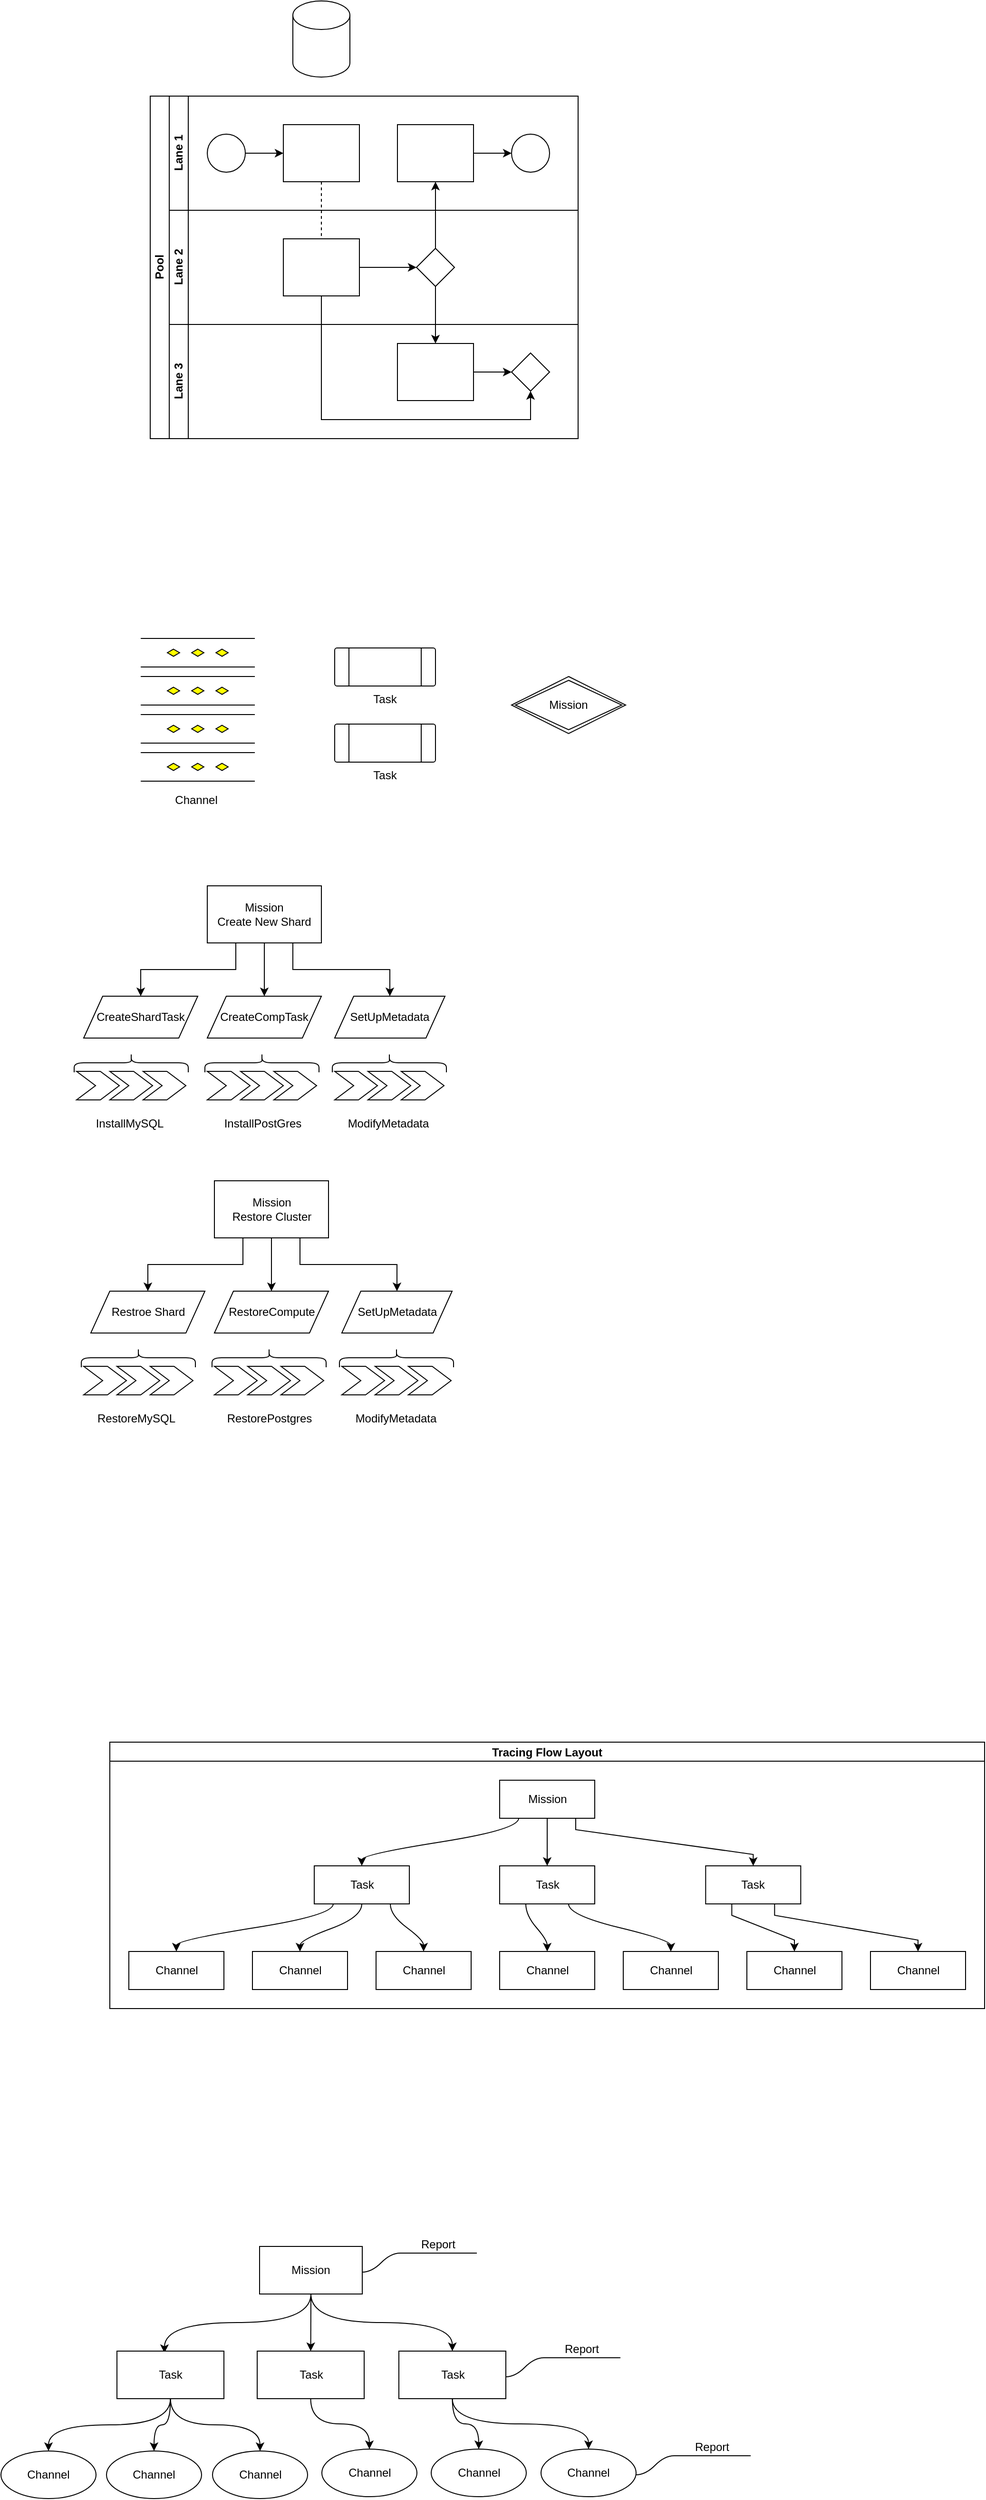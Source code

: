 <mxfile version="20.0.3" type="github">
  <diagram id="prtHgNgQTEPvFCAcTncT" name="Page-1">
    <mxGraphModel dx="2109" dy="967" grid="1" gridSize="10" guides="1" tooltips="1" connect="1" arrows="1" fold="1" page="1" pageScale="1" pageWidth="827" pageHeight="1169" math="0" shadow="0">
      <root>
        <mxCell id="0" />
        <mxCell id="1" parent="0" />
        <mxCell id="dNxyNK7c78bLwvsdeMH5-19" value="Pool" style="swimlane;html=1;childLayout=stackLayout;resizeParent=1;resizeParentMax=0;horizontal=0;startSize=20;horizontalStack=0;" parent="1" vertex="1">
          <mxGeometry x="120" y="120" width="450" height="360" as="geometry" />
        </mxCell>
        <mxCell id="dNxyNK7c78bLwvsdeMH5-27" value="" style="edgeStyle=orthogonalEdgeStyle;rounded=0;orthogonalLoop=1;jettySize=auto;html=1;dashed=1;endArrow=none;endFill=0;" parent="dNxyNK7c78bLwvsdeMH5-19" source="dNxyNK7c78bLwvsdeMH5-24" target="dNxyNK7c78bLwvsdeMH5-26" edge="1">
          <mxGeometry relative="1" as="geometry" />
        </mxCell>
        <mxCell id="dNxyNK7c78bLwvsdeMH5-31" style="edgeStyle=orthogonalEdgeStyle;rounded=0;orthogonalLoop=1;jettySize=auto;html=1;endArrow=classic;endFill=1;" parent="dNxyNK7c78bLwvsdeMH5-19" source="dNxyNK7c78bLwvsdeMH5-28" target="dNxyNK7c78bLwvsdeMH5-30" edge="1">
          <mxGeometry relative="1" as="geometry" />
        </mxCell>
        <mxCell id="dNxyNK7c78bLwvsdeMH5-35" style="edgeStyle=orthogonalEdgeStyle;rounded=0;orthogonalLoop=1;jettySize=auto;html=1;endArrow=classic;endFill=1;" parent="dNxyNK7c78bLwvsdeMH5-19" source="dNxyNK7c78bLwvsdeMH5-28" target="dNxyNK7c78bLwvsdeMH5-34" edge="1">
          <mxGeometry relative="1" as="geometry" />
        </mxCell>
        <mxCell id="dNxyNK7c78bLwvsdeMH5-38" style="edgeStyle=orthogonalEdgeStyle;rounded=0;orthogonalLoop=1;jettySize=auto;html=1;endArrow=classic;endFill=1;" parent="dNxyNK7c78bLwvsdeMH5-19" source="dNxyNK7c78bLwvsdeMH5-26" target="dNxyNK7c78bLwvsdeMH5-36" edge="1">
          <mxGeometry relative="1" as="geometry">
            <Array as="points">
              <mxPoint x="180" y="340" />
              <mxPoint x="400" y="340" />
            </Array>
          </mxGeometry>
        </mxCell>
        <mxCell id="dNxyNK7c78bLwvsdeMH5-20" value="Lane 1" style="swimlane;html=1;startSize=20;horizontal=0;" parent="dNxyNK7c78bLwvsdeMH5-19" vertex="1">
          <mxGeometry x="20" width="430" height="120" as="geometry" />
        </mxCell>
        <mxCell id="dNxyNK7c78bLwvsdeMH5-25" value="" style="edgeStyle=orthogonalEdgeStyle;rounded=0;orthogonalLoop=1;jettySize=auto;html=1;" parent="dNxyNK7c78bLwvsdeMH5-20" source="dNxyNK7c78bLwvsdeMH5-23" target="dNxyNK7c78bLwvsdeMH5-24" edge="1">
          <mxGeometry relative="1" as="geometry" />
        </mxCell>
        <mxCell id="dNxyNK7c78bLwvsdeMH5-23" value="" style="ellipse;whiteSpace=wrap;html=1;" parent="dNxyNK7c78bLwvsdeMH5-20" vertex="1">
          <mxGeometry x="40" y="40" width="40" height="40" as="geometry" />
        </mxCell>
        <mxCell id="dNxyNK7c78bLwvsdeMH5-24" value="" style="rounded=0;whiteSpace=wrap;html=1;fontFamily=Helvetica;fontSize=12;fontColor=#000000;align=center;" parent="dNxyNK7c78bLwvsdeMH5-20" vertex="1">
          <mxGeometry x="120" y="30" width="80" height="60" as="geometry" />
        </mxCell>
        <mxCell id="dNxyNK7c78bLwvsdeMH5-33" value="" style="edgeStyle=orthogonalEdgeStyle;rounded=0;orthogonalLoop=1;jettySize=auto;html=1;endArrow=classic;endFill=1;" parent="dNxyNK7c78bLwvsdeMH5-20" source="dNxyNK7c78bLwvsdeMH5-30" target="dNxyNK7c78bLwvsdeMH5-32" edge="1">
          <mxGeometry relative="1" as="geometry" />
        </mxCell>
        <mxCell id="dNxyNK7c78bLwvsdeMH5-30" value="" style="rounded=0;whiteSpace=wrap;html=1;fontFamily=Helvetica;fontSize=12;fontColor=#000000;align=center;" parent="dNxyNK7c78bLwvsdeMH5-20" vertex="1">
          <mxGeometry x="240" y="30" width="80" height="60" as="geometry" />
        </mxCell>
        <mxCell id="dNxyNK7c78bLwvsdeMH5-32" value="" style="ellipse;whiteSpace=wrap;html=1;" parent="dNxyNK7c78bLwvsdeMH5-20" vertex="1">
          <mxGeometry x="360" y="40" width="40" height="40" as="geometry" />
        </mxCell>
        <mxCell id="dNxyNK7c78bLwvsdeMH5-21" value="Lane 2" style="swimlane;html=1;startSize=20;horizontal=0;" parent="dNxyNK7c78bLwvsdeMH5-19" vertex="1">
          <mxGeometry x="20" y="120" width="430" height="120" as="geometry" />
        </mxCell>
        <mxCell id="dNxyNK7c78bLwvsdeMH5-29" value="" style="edgeStyle=orthogonalEdgeStyle;rounded=0;orthogonalLoop=1;jettySize=auto;html=1;endArrow=classic;endFill=1;" parent="dNxyNK7c78bLwvsdeMH5-21" source="dNxyNK7c78bLwvsdeMH5-26" target="dNxyNK7c78bLwvsdeMH5-28" edge="1">
          <mxGeometry relative="1" as="geometry" />
        </mxCell>
        <mxCell id="dNxyNK7c78bLwvsdeMH5-26" value="" style="rounded=0;whiteSpace=wrap;html=1;fontFamily=Helvetica;fontSize=12;fontColor=#000000;align=center;" parent="dNxyNK7c78bLwvsdeMH5-21" vertex="1">
          <mxGeometry x="120" y="30" width="80" height="60" as="geometry" />
        </mxCell>
        <mxCell id="dNxyNK7c78bLwvsdeMH5-28" value="" style="rhombus;whiteSpace=wrap;html=1;fontFamily=Helvetica;fontSize=12;fontColor=#000000;align=center;" parent="dNxyNK7c78bLwvsdeMH5-21" vertex="1">
          <mxGeometry x="260" y="40" width="40" height="40" as="geometry" />
        </mxCell>
        <mxCell id="dNxyNK7c78bLwvsdeMH5-22" value="Lane 3" style="swimlane;html=1;startSize=20;horizontal=0;" parent="dNxyNK7c78bLwvsdeMH5-19" vertex="1">
          <mxGeometry x="20" y="240" width="430" height="120" as="geometry" />
        </mxCell>
        <mxCell id="dNxyNK7c78bLwvsdeMH5-37" value="" style="edgeStyle=orthogonalEdgeStyle;rounded=0;orthogonalLoop=1;jettySize=auto;html=1;endArrow=classic;endFill=1;" parent="dNxyNK7c78bLwvsdeMH5-22" source="dNxyNK7c78bLwvsdeMH5-34" target="dNxyNK7c78bLwvsdeMH5-36" edge="1">
          <mxGeometry relative="1" as="geometry" />
        </mxCell>
        <mxCell id="dNxyNK7c78bLwvsdeMH5-34" value="" style="rounded=0;whiteSpace=wrap;html=1;fontFamily=Helvetica;fontSize=12;fontColor=#000000;align=center;" parent="dNxyNK7c78bLwvsdeMH5-22" vertex="1">
          <mxGeometry x="240" y="20" width="80" height="60" as="geometry" />
        </mxCell>
        <mxCell id="dNxyNK7c78bLwvsdeMH5-36" value="" style="rhombus;whiteSpace=wrap;html=1;fontFamily=Helvetica;fontSize=12;fontColor=#000000;align=center;" parent="dNxyNK7c78bLwvsdeMH5-22" vertex="1">
          <mxGeometry x="360" y="30" width="40" height="40" as="geometry" />
        </mxCell>
        <mxCell id="k6elhWPCucTJ_Q1FRbf9-1" value="" style="shape=cylinder3;whiteSpace=wrap;html=1;boundedLbl=1;backgroundOutline=1;size=15;" parent="1" vertex="1">
          <mxGeometry x="270" y="20" width="60" height="80" as="geometry" />
        </mxCell>
        <mxCell id="KQ-AOnIlCC4MhgQQMdGl-1" value="" style="verticalLabelPosition=bottom;verticalAlign=top;html=1;shape=mxgraph.flowchart.parallel_mode;pointerEvents=1" parent="1" vertex="1">
          <mxGeometry x="110" y="690" width="120" height="30" as="geometry" />
        </mxCell>
        <mxCell id="KQ-AOnIlCC4MhgQQMdGl-3" value="" style="verticalLabelPosition=bottom;verticalAlign=top;html=1;shape=mxgraph.flowchart.parallel_mode;pointerEvents=1" parent="1" vertex="1">
          <mxGeometry x="110" y="730" width="120" height="30" as="geometry" />
        </mxCell>
        <mxCell id="KQ-AOnIlCC4MhgQQMdGl-4" value="" style="verticalLabelPosition=bottom;verticalAlign=top;html=1;shape=mxgraph.flowchart.parallel_mode;pointerEvents=1" parent="1" vertex="1">
          <mxGeometry x="110" y="770" width="120" height="30" as="geometry" />
        </mxCell>
        <mxCell id="KQ-AOnIlCC4MhgQQMdGl-5" value="" style="verticalLabelPosition=bottom;verticalAlign=top;html=1;shape=mxgraph.flowchart.parallel_mode;pointerEvents=1" parent="1" vertex="1">
          <mxGeometry x="110" y="810" width="120" height="30" as="geometry" />
        </mxCell>
        <mxCell id="KQ-AOnIlCC4MhgQQMdGl-6" value="Task" style="verticalLabelPosition=bottom;verticalAlign=top;html=1;shape=process;whiteSpace=wrap;rounded=1;size=0.14;arcSize=6;" parent="1" vertex="1">
          <mxGeometry x="314" y="700" width="106" height="40" as="geometry" />
        </mxCell>
        <mxCell id="KQ-AOnIlCC4MhgQQMdGl-7" value="Task" style="verticalLabelPosition=bottom;verticalAlign=top;html=1;shape=process;whiteSpace=wrap;rounded=1;size=0.14;arcSize=6;" parent="1" vertex="1">
          <mxGeometry x="314" y="780" width="106" height="40" as="geometry" />
        </mxCell>
        <mxCell id="KQ-AOnIlCC4MhgQQMdGl-8" value="Mission" style="shape=rhombus;double=1;perimeter=rhombusPerimeter;whiteSpace=wrap;html=1;align=center;" parent="1" vertex="1">
          <mxGeometry x="500" y="730" width="120" height="60" as="geometry" />
        </mxCell>
        <mxCell id="KQ-AOnIlCC4MhgQQMdGl-9" value="Channel" style="text;html=1;align=center;verticalAlign=middle;resizable=0;points=[];autosize=1;strokeColor=none;fillColor=none;" parent="1" vertex="1">
          <mxGeometry x="133" y="845" width="70" height="30" as="geometry" />
        </mxCell>
        <mxCell id="fA9q8e-dh3DAiv0axQja-4" style="edgeStyle=orthogonalEdgeStyle;rounded=0;orthogonalLoop=1;jettySize=auto;html=1;exitX=0.25;exitY=1;exitDx=0;exitDy=0;entryX=0.5;entryY=0;entryDx=0;entryDy=0;" edge="1" parent="1" source="fA9q8e-dh3DAiv0axQja-2" target="fA9q8e-dh3DAiv0axQja-3">
          <mxGeometry relative="1" as="geometry" />
        </mxCell>
        <mxCell id="fA9q8e-dh3DAiv0axQja-6" style="edgeStyle=orthogonalEdgeStyle;rounded=0;orthogonalLoop=1;jettySize=auto;html=1;exitX=0.5;exitY=1;exitDx=0;exitDy=0;" edge="1" parent="1" source="fA9q8e-dh3DAiv0axQja-2" target="fA9q8e-dh3DAiv0axQja-5">
          <mxGeometry relative="1" as="geometry" />
        </mxCell>
        <mxCell id="fA9q8e-dh3DAiv0axQja-8" style="edgeStyle=orthogonalEdgeStyle;rounded=0;orthogonalLoop=1;jettySize=auto;html=1;exitX=0.75;exitY=1;exitDx=0;exitDy=0;entryX=0.5;entryY=0;entryDx=0;entryDy=0;" edge="1" parent="1" source="fA9q8e-dh3DAiv0axQja-2" target="fA9q8e-dh3DAiv0axQja-7">
          <mxGeometry relative="1" as="geometry" />
        </mxCell>
        <mxCell id="fA9q8e-dh3DAiv0axQja-2" value="Mission&lt;br&gt;Create New Shard" style="rounded=0;whiteSpace=wrap;html=1;" vertex="1" parent="1">
          <mxGeometry x="180" y="950" width="120" height="60" as="geometry" />
        </mxCell>
        <mxCell id="fA9q8e-dh3DAiv0axQja-3" value="CreateShardTask" style="shape=parallelogram;perimeter=parallelogramPerimeter;whiteSpace=wrap;html=1;fixedSize=1;" vertex="1" parent="1">
          <mxGeometry x="50" y="1066" width="120" height="44" as="geometry" />
        </mxCell>
        <mxCell id="fA9q8e-dh3DAiv0axQja-5" value="CreateCompTask" style="shape=parallelogram;perimeter=parallelogramPerimeter;whiteSpace=wrap;html=1;fixedSize=1;" vertex="1" parent="1">
          <mxGeometry x="180" y="1066" width="120" height="44" as="geometry" />
        </mxCell>
        <mxCell id="fA9q8e-dh3DAiv0axQja-7" value="SetUpMetadata" style="shape=parallelogram;perimeter=parallelogramPerimeter;whiteSpace=wrap;html=1;fixedSize=1;" vertex="1" parent="1">
          <mxGeometry x="314" y="1066" width="116" height="44" as="geometry" />
        </mxCell>
        <mxCell id="fA9q8e-dh3DAiv0axQja-9" value="" style="shape=step;perimeter=stepPerimeter;whiteSpace=wrap;html=1;fixedSize=1;" vertex="1" parent="1">
          <mxGeometry x="42.5" y="1145" width="45" height="30" as="geometry" />
        </mxCell>
        <mxCell id="fA9q8e-dh3DAiv0axQja-11" value="" style="shape=step;perimeter=stepPerimeter;whiteSpace=wrap;html=1;fixedSize=1;" vertex="1" parent="1">
          <mxGeometry x="77.5" y="1145" width="45" height="30" as="geometry" />
        </mxCell>
        <mxCell id="fA9q8e-dh3DAiv0axQja-12" value="" style="shape=step;perimeter=stepPerimeter;whiteSpace=wrap;html=1;fixedSize=1;" vertex="1" parent="1">
          <mxGeometry x="112.5" y="1145" width="45" height="30" as="geometry" />
        </mxCell>
        <mxCell id="fA9q8e-dh3DAiv0axQja-13" value="" style="shape=curlyBracket;whiteSpace=wrap;html=1;rounded=1;rotation=90;" vertex="1" parent="1">
          <mxGeometry x="90" y="1076" width="20" height="120" as="geometry" />
        </mxCell>
        <mxCell id="fA9q8e-dh3DAiv0axQja-14" value="" style="shape=step;perimeter=stepPerimeter;whiteSpace=wrap;html=1;fixedSize=1;" vertex="1" parent="1">
          <mxGeometry x="180" y="1145" width="45" height="30" as="geometry" />
        </mxCell>
        <mxCell id="fA9q8e-dh3DAiv0axQja-15" value="" style="shape=step;perimeter=stepPerimeter;whiteSpace=wrap;html=1;fixedSize=1;" vertex="1" parent="1">
          <mxGeometry x="215" y="1145" width="45" height="30" as="geometry" />
        </mxCell>
        <mxCell id="fA9q8e-dh3DAiv0axQja-16" value="" style="shape=step;perimeter=stepPerimeter;whiteSpace=wrap;html=1;fixedSize=1;" vertex="1" parent="1">
          <mxGeometry x="250" y="1145" width="45" height="30" as="geometry" />
        </mxCell>
        <mxCell id="fA9q8e-dh3DAiv0axQja-17" value="" style="shape=curlyBracket;whiteSpace=wrap;html=1;rounded=1;rotation=90;" vertex="1" parent="1">
          <mxGeometry x="227.5" y="1076" width="20" height="120" as="geometry" />
        </mxCell>
        <mxCell id="fA9q8e-dh3DAiv0axQja-18" value="" style="shape=step;perimeter=stepPerimeter;whiteSpace=wrap;html=1;fixedSize=1;" vertex="1" parent="1">
          <mxGeometry x="314" y="1145" width="45" height="30" as="geometry" />
        </mxCell>
        <mxCell id="fA9q8e-dh3DAiv0axQja-19" value="" style="shape=step;perimeter=stepPerimeter;whiteSpace=wrap;html=1;fixedSize=1;" vertex="1" parent="1">
          <mxGeometry x="349" y="1145" width="45" height="30" as="geometry" />
        </mxCell>
        <mxCell id="fA9q8e-dh3DAiv0axQja-20" value="" style="shape=step;perimeter=stepPerimeter;whiteSpace=wrap;html=1;fixedSize=1;" vertex="1" parent="1">
          <mxGeometry x="384" y="1145" width="45" height="30" as="geometry" />
        </mxCell>
        <mxCell id="fA9q8e-dh3DAiv0axQja-21" value="" style="shape=curlyBracket;whiteSpace=wrap;html=1;rounded=1;rotation=90;" vertex="1" parent="1">
          <mxGeometry x="361.5" y="1076" width="20" height="120" as="geometry" />
        </mxCell>
        <mxCell id="fA9q8e-dh3DAiv0axQja-23" value="InstallMySQL" style="text;html=1;resizable=0;autosize=1;align=center;verticalAlign=middle;points=[];fillColor=none;strokeColor=none;rounded=0;" vertex="1" parent="1">
          <mxGeometry x="52.5" y="1185" width="90" height="30" as="geometry" />
        </mxCell>
        <mxCell id="fA9q8e-dh3DAiv0axQja-24" value="InstallPostGres" style="text;html=1;resizable=0;autosize=1;align=center;verticalAlign=middle;points=[];fillColor=none;strokeColor=none;rounded=0;" vertex="1" parent="1">
          <mxGeometry x="187.5" y="1185" width="100" height="30" as="geometry" />
        </mxCell>
        <mxCell id="fA9q8e-dh3DAiv0axQja-25" value="ModifyMetadata" style="text;html=1;resizable=0;autosize=1;align=center;verticalAlign=middle;points=[];fillColor=none;strokeColor=none;rounded=0;" vertex="1" parent="1">
          <mxGeometry x="315" y="1185" width="110" height="30" as="geometry" />
        </mxCell>
        <mxCell id="fA9q8e-dh3DAiv0axQja-26" style="edgeStyle=orthogonalEdgeStyle;rounded=0;orthogonalLoop=1;jettySize=auto;html=1;exitX=0.25;exitY=1;exitDx=0;exitDy=0;entryX=0.5;entryY=0;entryDx=0;entryDy=0;" edge="1" parent="1" source="fA9q8e-dh3DAiv0axQja-29" target="fA9q8e-dh3DAiv0axQja-30">
          <mxGeometry relative="1" as="geometry" />
        </mxCell>
        <mxCell id="fA9q8e-dh3DAiv0axQja-27" style="edgeStyle=orthogonalEdgeStyle;rounded=0;orthogonalLoop=1;jettySize=auto;html=1;exitX=0.5;exitY=1;exitDx=0;exitDy=0;" edge="1" parent="1" source="fA9q8e-dh3DAiv0axQja-29" target="fA9q8e-dh3DAiv0axQja-31">
          <mxGeometry relative="1" as="geometry" />
        </mxCell>
        <mxCell id="fA9q8e-dh3DAiv0axQja-28" style="edgeStyle=orthogonalEdgeStyle;rounded=0;orthogonalLoop=1;jettySize=auto;html=1;exitX=0.75;exitY=1;exitDx=0;exitDy=0;entryX=0.5;entryY=0;entryDx=0;entryDy=0;" edge="1" parent="1" source="fA9q8e-dh3DAiv0axQja-29" target="fA9q8e-dh3DAiv0axQja-32">
          <mxGeometry relative="1" as="geometry" />
        </mxCell>
        <mxCell id="fA9q8e-dh3DAiv0axQja-29" value="Mission&lt;br&gt;Restore Cluster" style="rounded=0;whiteSpace=wrap;html=1;" vertex="1" parent="1">
          <mxGeometry x="187.5" y="1260" width="120" height="60" as="geometry" />
        </mxCell>
        <mxCell id="fA9q8e-dh3DAiv0axQja-30" value="Restroe Shard" style="shape=parallelogram;perimeter=parallelogramPerimeter;whiteSpace=wrap;html=1;fixedSize=1;" vertex="1" parent="1">
          <mxGeometry x="57.5" y="1376" width="120" height="44" as="geometry" />
        </mxCell>
        <mxCell id="fA9q8e-dh3DAiv0axQja-31" value="RestoreCompute" style="shape=parallelogram;perimeter=parallelogramPerimeter;whiteSpace=wrap;html=1;fixedSize=1;" vertex="1" parent="1">
          <mxGeometry x="187.5" y="1376" width="120" height="44" as="geometry" />
        </mxCell>
        <mxCell id="fA9q8e-dh3DAiv0axQja-32" value="SetUpMetadata" style="shape=parallelogram;perimeter=parallelogramPerimeter;whiteSpace=wrap;html=1;fixedSize=1;" vertex="1" parent="1">
          <mxGeometry x="321.5" y="1376" width="116" height="44" as="geometry" />
        </mxCell>
        <mxCell id="fA9q8e-dh3DAiv0axQja-33" value="" style="shape=step;perimeter=stepPerimeter;whiteSpace=wrap;html=1;fixedSize=1;" vertex="1" parent="1">
          <mxGeometry x="50" y="1455" width="45" height="30" as="geometry" />
        </mxCell>
        <mxCell id="fA9q8e-dh3DAiv0axQja-34" value="" style="shape=step;perimeter=stepPerimeter;whiteSpace=wrap;html=1;fixedSize=1;" vertex="1" parent="1">
          <mxGeometry x="85" y="1455" width="45" height="30" as="geometry" />
        </mxCell>
        <mxCell id="fA9q8e-dh3DAiv0axQja-35" value="" style="shape=step;perimeter=stepPerimeter;whiteSpace=wrap;html=1;fixedSize=1;" vertex="1" parent="1">
          <mxGeometry x="120" y="1455" width="45" height="30" as="geometry" />
        </mxCell>
        <mxCell id="fA9q8e-dh3DAiv0axQja-36" value="" style="shape=curlyBracket;whiteSpace=wrap;html=1;rounded=1;rotation=90;" vertex="1" parent="1">
          <mxGeometry x="97.5" y="1386" width="20" height="120" as="geometry" />
        </mxCell>
        <mxCell id="fA9q8e-dh3DAiv0axQja-37" value="" style="shape=step;perimeter=stepPerimeter;whiteSpace=wrap;html=1;fixedSize=1;" vertex="1" parent="1">
          <mxGeometry x="187.5" y="1455" width="45" height="30" as="geometry" />
        </mxCell>
        <mxCell id="fA9q8e-dh3DAiv0axQja-38" value="" style="shape=step;perimeter=stepPerimeter;whiteSpace=wrap;html=1;fixedSize=1;" vertex="1" parent="1">
          <mxGeometry x="222.5" y="1455" width="45" height="30" as="geometry" />
        </mxCell>
        <mxCell id="fA9q8e-dh3DAiv0axQja-39" value="" style="shape=step;perimeter=stepPerimeter;whiteSpace=wrap;html=1;fixedSize=1;" vertex="1" parent="1">
          <mxGeometry x="257.5" y="1455" width="45" height="30" as="geometry" />
        </mxCell>
        <mxCell id="fA9q8e-dh3DAiv0axQja-40" value="" style="shape=curlyBracket;whiteSpace=wrap;html=1;rounded=1;rotation=90;" vertex="1" parent="1">
          <mxGeometry x="235" y="1386" width="20" height="120" as="geometry" />
        </mxCell>
        <mxCell id="fA9q8e-dh3DAiv0axQja-41" value="" style="shape=step;perimeter=stepPerimeter;whiteSpace=wrap;html=1;fixedSize=1;" vertex="1" parent="1">
          <mxGeometry x="321.5" y="1455" width="45" height="30" as="geometry" />
        </mxCell>
        <mxCell id="fA9q8e-dh3DAiv0axQja-42" value="" style="shape=step;perimeter=stepPerimeter;whiteSpace=wrap;html=1;fixedSize=1;" vertex="1" parent="1">
          <mxGeometry x="356.5" y="1455" width="45" height="30" as="geometry" />
        </mxCell>
        <mxCell id="fA9q8e-dh3DAiv0axQja-43" value="" style="shape=step;perimeter=stepPerimeter;whiteSpace=wrap;html=1;fixedSize=1;" vertex="1" parent="1">
          <mxGeometry x="391.5" y="1455" width="45" height="30" as="geometry" />
        </mxCell>
        <mxCell id="fA9q8e-dh3DAiv0axQja-44" value="" style="shape=curlyBracket;whiteSpace=wrap;html=1;rounded=1;rotation=90;" vertex="1" parent="1">
          <mxGeometry x="369" y="1386" width="20" height="120" as="geometry" />
        </mxCell>
        <mxCell id="fA9q8e-dh3DAiv0axQja-45" value="RestoreMySQL" style="text;html=1;resizable=0;autosize=1;align=center;verticalAlign=middle;points=[];fillColor=none;strokeColor=none;rounded=0;" vertex="1" parent="1">
          <mxGeometry x="50" y="1495" width="110" height="30" as="geometry" />
        </mxCell>
        <mxCell id="fA9q8e-dh3DAiv0axQja-46" value="RestorePostgres" style="text;html=1;resizable=0;autosize=1;align=center;verticalAlign=middle;points=[];fillColor=none;strokeColor=none;rounded=0;" vertex="1" parent="1">
          <mxGeometry x="190" y="1495" width="110" height="30" as="geometry" />
        </mxCell>
        <mxCell id="fA9q8e-dh3DAiv0axQja-47" value="ModifyMetadata" style="text;html=1;resizable=0;autosize=1;align=center;verticalAlign=middle;points=[];fillColor=none;strokeColor=none;rounded=0;" vertex="1" parent="1">
          <mxGeometry x="322.5" y="1495" width="110" height="30" as="geometry" />
        </mxCell>
        <mxCell id="fA9q8e-dh3DAiv0axQja-60" value="Tracing Flow Layout" style="swimlane;startSize=20;horizontal=1;childLayout=flowLayout;flowOrientation=north;resizable=1;interRankCellSpacing=50;containerType=tree;fillColor=default;rounded=0;swimlaneLine=1;shadow=0;resizeWidth=1;resizeHeight=1;treeFolding=0;" vertex="1" parent="1">
          <mxGeometry x="77.5" y="1850" width="920" height="280" as="geometry">
            <mxRectangle x="77.5" y="1850" width="160" height="30" as="alternateBounds" />
          </mxGeometry>
        </mxCell>
        <mxCell id="fA9q8e-dh3DAiv0axQja-61" value="Mission" style="whiteSpace=wrap;html=1;" vertex="1" parent="fA9q8e-dh3DAiv0axQja-60">
          <mxGeometry x="410" y="40" width="100" height="40" as="geometry" />
        </mxCell>
        <mxCell id="fA9q8e-dh3DAiv0axQja-62" value="Task" style="whiteSpace=wrap;html=1;" vertex="1" parent="fA9q8e-dh3DAiv0axQja-60">
          <mxGeometry x="215" y="130" width="100" height="40" as="geometry" />
        </mxCell>
        <mxCell id="fA9q8e-dh3DAiv0axQja-63" value="" style="html=1;curved=1;rounded=0;noEdgeStyle=1;orthogonal=1;" edge="1" parent="fA9q8e-dh3DAiv0axQja-60" source="fA9q8e-dh3DAiv0axQja-61" target="fA9q8e-dh3DAiv0axQja-62">
          <mxGeometry relative="1" as="geometry">
            <Array as="points">
              <mxPoint x="430" y="92" />
              <mxPoint x="265" y="118" />
            </Array>
          </mxGeometry>
        </mxCell>
        <mxCell id="fA9q8e-dh3DAiv0axQja-64" value="Task" style="whiteSpace=wrap;html=1;" vertex="1" parent="fA9q8e-dh3DAiv0axQja-60">
          <mxGeometry x="410" y="130" width="100" height="40" as="geometry" />
        </mxCell>
        <mxCell id="fA9q8e-dh3DAiv0axQja-65" value="" style="html=1;curved=1;rounded=0;noEdgeStyle=1;orthogonal=1;" edge="1" parent="fA9q8e-dh3DAiv0axQja-60" source="fA9q8e-dh3DAiv0axQja-61" target="fA9q8e-dh3DAiv0axQja-64">
          <mxGeometry relative="1" as="geometry">
            <Array as="points">
              <mxPoint x="460" y="94" />
              <mxPoint x="460" y="118" />
            </Array>
          </mxGeometry>
        </mxCell>
        <mxCell id="fA9q8e-dh3DAiv0axQja-71" value="" style="edgeStyle=orthogonalEdgeStyle;rounded=0;orthogonalLoop=1;jettySize=auto;html=1;noEdgeStyle=1;orthogonal=1;" edge="1" source="fA9q8e-dh3DAiv0axQja-61" target="fA9q8e-dh3DAiv0axQja-72" parent="fA9q8e-dh3DAiv0axQja-60">
          <mxGeometry relative="1" as="geometry">
            <Array as="points">
              <mxPoint x="490" y="92" />
              <mxPoint x="676.667" y="118" />
            </Array>
          </mxGeometry>
        </mxCell>
        <mxCell id="fA9q8e-dh3DAiv0axQja-72" value="Task" style="whiteSpace=wrap;html=1;" vertex="1" parent="fA9q8e-dh3DAiv0axQja-60">
          <mxGeometry x="626.667" y="130" width="100" height="40" as="geometry" />
        </mxCell>
        <mxCell id="fA9q8e-dh3DAiv0axQja-73" value="" style="html=1;curved=1;rounded=0;noEdgeStyle=1;orthogonal=1;" edge="1" target="fA9q8e-dh3DAiv0axQja-74" source="fA9q8e-dh3DAiv0axQja-62" parent="fA9q8e-dh3DAiv0axQja-60">
          <mxGeometry relative="1" as="geometry">
            <mxPoint x="1392.5" y="4060" as="sourcePoint" />
            <Array as="points">
              <mxPoint x="235" y="182" />
              <mxPoint x="70" y="208" />
            </Array>
          </mxGeometry>
        </mxCell>
        <mxCell id="fA9q8e-dh3DAiv0axQja-74" value="Channel" style="whiteSpace=wrap;html=1;container=0;" vertex="1" parent="fA9q8e-dh3DAiv0axQja-60">
          <mxGeometry x="20" y="220" width="100" height="40" as="geometry" />
        </mxCell>
        <mxCell id="fA9q8e-dh3DAiv0axQja-75" value="" style="html=1;curved=1;rounded=0;noEdgeStyle=1;orthogonal=1;" edge="1" target="fA9q8e-dh3DAiv0axQja-76" source="fA9q8e-dh3DAiv0axQja-62" parent="fA9q8e-dh3DAiv0axQja-60">
          <mxGeometry relative="1" as="geometry">
            <mxPoint x="1372.5" y="4020" as="sourcePoint" />
            <Array as="points">
              <mxPoint x="265" y="184" />
              <mxPoint x="200" y="208" />
            </Array>
          </mxGeometry>
        </mxCell>
        <mxCell id="fA9q8e-dh3DAiv0axQja-76" value="Channel" style="whiteSpace=wrap;html=1;" vertex="1" parent="fA9q8e-dh3DAiv0axQja-60">
          <mxGeometry x="150" y="220" width="100" height="40" as="geometry" />
        </mxCell>
        <mxCell id="fA9q8e-dh3DAiv0axQja-77" value="" style="html=1;curved=1;rounded=0;noEdgeStyle=1;orthogonal=1;" edge="1" target="fA9q8e-dh3DAiv0axQja-78" source="fA9q8e-dh3DAiv0axQja-62" parent="fA9q8e-dh3DAiv0axQja-60">
          <mxGeometry relative="1" as="geometry">
            <mxPoint x="1352.5" y="3980" as="sourcePoint" />
            <Array as="points">
              <mxPoint x="295" y="182" />
              <mxPoint x="330" y="208" />
            </Array>
          </mxGeometry>
        </mxCell>
        <mxCell id="fA9q8e-dh3DAiv0axQja-78" value="Channel" style="whiteSpace=wrap;html=1;" vertex="1" parent="fA9q8e-dh3DAiv0axQja-60">
          <mxGeometry x="280" y="220" width="100" height="40" as="geometry" />
        </mxCell>
        <mxCell id="fA9q8e-dh3DAiv0axQja-79" value="" style="html=1;curved=1;rounded=0;noEdgeStyle=1;orthogonal=1;" edge="1" target="fA9q8e-dh3DAiv0axQja-80" source="fA9q8e-dh3DAiv0axQja-64" parent="fA9q8e-dh3DAiv0axQja-60">
          <mxGeometry relative="1" as="geometry">
            <mxPoint x="1362.5" y="3940" as="sourcePoint" />
            <Array as="points">
              <mxPoint x="437.5" y="182" />
              <mxPoint x="460" y="208" />
            </Array>
          </mxGeometry>
        </mxCell>
        <mxCell id="fA9q8e-dh3DAiv0axQja-80" value="Channel" style="whiteSpace=wrap;html=1;" vertex="1" parent="fA9q8e-dh3DAiv0axQja-60">
          <mxGeometry x="410" y="220" width="100" height="40" as="geometry" />
        </mxCell>
        <mxCell id="fA9q8e-dh3DAiv0axQja-81" value="" style="html=1;curved=1;rounded=0;noEdgeStyle=1;orthogonal=1;" edge="1" target="fA9q8e-dh3DAiv0axQja-82" source="fA9q8e-dh3DAiv0axQja-64" parent="fA9q8e-dh3DAiv0axQja-60">
          <mxGeometry relative="1" as="geometry">
            <mxPoint x="1407.5" y="3900" as="sourcePoint" />
            <Array as="points">
              <mxPoint x="482.5" y="182" />
              <mxPoint x="590" y="208" />
            </Array>
          </mxGeometry>
        </mxCell>
        <mxCell id="fA9q8e-dh3DAiv0axQja-82" value="Channel" style="whiteSpace=wrap;html=1;" vertex="1" parent="fA9q8e-dh3DAiv0axQja-60">
          <mxGeometry x="540" y="220" width="100" height="40" as="geometry" />
        </mxCell>
        <mxCell id="fA9q8e-dh3DAiv0axQja-83" value="" style="edgeStyle=orthogonalEdgeStyle;rounded=0;orthogonalLoop=1;jettySize=auto;html=1;noEdgeStyle=1;orthogonal=1;" edge="1" target="fA9q8e-dh3DAiv0axQja-84" source="fA9q8e-dh3DAiv0axQja-72" parent="fA9q8e-dh3DAiv0axQja-60">
          <mxGeometry relative="1" as="geometry">
            <mxPoint x="1482.5" y="3860" as="sourcePoint" />
            <Array as="points">
              <mxPoint x="654.167" y="182" />
              <mxPoint x="720" y="208" />
            </Array>
          </mxGeometry>
        </mxCell>
        <mxCell id="fA9q8e-dh3DAiv0axQja-84" value="Channel" style="whiteSpace=wrap;html=1;" vertex="1" parent="fA9q8e-dh3DAiv0axQja-60">
          <mxGeometry x="670" y="220" width="100" height="40" as="geometry" />
        </mxCell>
        <mxCell id="fA9q8e-dh3DAiv0axQja-85" value="" style="edgeStyle=orthogonalEdgeStyle;rounded=0;orthogonalLoop=1;jettySize=auto;html=1;noEdgeStyle=1;orthogonal=1;" edge="1" target="fA9q8e-dh3DAiv0axQja-86" source="fA9q8e-dh3DAiv0axQja-72" parent="fA9q8e-dh3DAiv0axQja-60">
          <mxGeometry relative="1" as="geometry">
            <mxPoint x="1527.5" y="3820" as="sourcePoint" />
            <Array as="points">
              <mxPoint x="699.167" y="182" />
              <mxPoint x="850" y="208" />
            </Array>
          </mxGeometry>
        </mxCell>
        <mxCell id="fA9q8e-dh3DAiv0axQja-86" value="Channel" style="whiteSpace=wrap;html=1;" vertex="1" parent="fA9q8e-dh3DAiv0axQja-60">
          <mxGeometry x="800" y="220" width="100" height="40" as="geometry" />
        </mxCell>
        <mxCell id="fA9q8e-dh3DAiv0axQja-120" style="edgeStyle=orthogonalEdgeStyle;rounded=0;orthogonalLoop=1;jettySize=auto;html=1;exitX=0.5;exitY=1;exitDx=0;exitDy=0;entryX=0.444;entryY=0.04;entryDx=0;entryDy=0;entryPerimeter=0;curved=1;" edge="1" parent="1" source="fA9q8e-dh3DAiv0axQja-115" target="fA9q8e-dh3DAiv0axQja-116">
          <mxGeometry relative="1" as="geometry" />
        </mxCell>
        <mxCell id="fA9q8e-dh3DAiv0axQja-121" style="edgeStyle=orthogonalEdgeStyle;curved=1;rounded=0;orthogonalLoop=1;jettySize=auto;html=1;exitX=0.5;exitY=1;exitDx=0;exitDy=0;" edge="1" parent="1" source="fA9q8e-dh3DAiv0axQja-115" target="fA9q8e-dh3DAiv0axQja-117">
          <mxGeometry relative="1" as="geometry" />
        </mxCell>
        <mxCell id="fA9q8e-dh3DAiv0axQja-122" style="edgeStyle=orthogonalEdgeStyle;curved=1;rounded=0;orthogonalLoop=1;jettySize=auto;html=1;exitX=0.5;exitY=1;exitDx=0;exitDy=0;" edge="1" parent="1" source="fA9q8e-dh3DAiv0axQja-115" target="fA9q8e-dh3DAiv0axQja-118">
          <mxGeometry relative="1" as="geometry" />
        </mxCell>
        <mxCell id="fA9q8e-dh3DAiv0axQja-115" value="Mission" style="rounded=0;whiteSpace=wrap;html=1;shadow=0;fillColor=default;" vertex="1" parent="1">
          <mxGeometry x="235" y="2380" width="108" height="50" as="geometry" />
        </mxCell>
        <mxCell id="fA9q8e-dh3DAiv0axQja-125" style="edgeStyle=orthogonalEdgeStyle;curved=1;rounded=0;orthogonalLoop=1;jettySize=auto;html=1;exitX=0.5;exitY=1;exitDx=0;exitDy=0;entryX=0.5;entryY=0;entryDx=0;entryDy=0;" edge="1" parent="1" source="fA9q8e-dh3DAiv0axQja-116" target="fA9q8e-dh3DAiv0axQja-124">
          <mxGeometry relative="1" as="geometry" />
        </mxCell>
        <mxCell id="fA9q8e-dh3DAiv0axQja-130" style="edgeStyle=orthogonalEdgeStyle;curved=1;rounded=0;orthogonalLoop=1;jettySize=auto;html=1;exitX=0.5;exitY=1;exitDx=0;exitDy=0;entryX=0.5;entryY=0;entryDx=0;entryDy=0;" edge="1" parent="1" source="fA9q8e-dh3DAiv0axQja-116" target="fA9q8e-dh3DAiv0axQja-129">
          <mxGeometry relative="1" as="geometry" />
        </mxCell>
        <mxCell id="fA9q8e-dh3DAiv0axQja-132" style="edgeStyle=orthogonalEdgeStyle;curved=1;rounded=0;orthogonalLoop=1;jettySize=auto;html=1;exitX=0.5;exitY=1;exitDx=0;exitDy=0;entryX=0.5;entryY=0;entryDx=0;entryDy=0;" edge="1" parent="1" source="fA9q8e-dh3DAiv0axQja-116" target="fA9q8e-dh3DAiv0axQja-131">
          <mxGeometry relative="1" as="geometry" />
        </mxCell>
        <mxCell id="fA9q8e-dh3DAiv0axQja-116" value="Task" style="rounded=0;whiteSpace=wrap;html=1;shadow=0;fillColor=default;" vertex="1" parent="1">
          <mxGeometry x="85" y="2490" width="112.5" height="50" as="geometry" />
        </mxCell>
        <mxCell id="fA9q8e-dh3DAiv0axQja-134" style="edgeStyle=orthogonalEdgeStyle;curved=1;rounded=0;orthogonalLoop=1;jettySize=auto;html=1;exitX=0.5;exitY=1;exitDx=0;exitDy=0;entryX=0.5;entryY=0;entryDx=0;entryDy=0;" edge="1" parent="1" source="fA9q8e-dh3DAiv0axQja-117" target="fA9q8e-dh3DAiv0axQja-133">
          <mxGeometry relative="1" as="geometry" />
        </mxCell>
        <mxCell id="fA9q8e-dh3DAiv0axQja-117" value="Task" style="rounded=0;whiteSpace=wrap;html=1;shadow=0;fillColor=default;" vertex="1" parent="1">
          <mxGeometry x="232.5" y="2490" width="112.5" height="50" as="geometry" />
        </mxCell>
        <mxCell id="fA9q8e-dh3DAiv0axQja-137" style="edgeStyle=orthogonalEdgeStyle;curved=1;rounded=0;orthogonalLoop=1;jettySize=auto;html=1;exitX=0.5;exitY=1;exitDx=0;exitDy=0;entryX=0.5;entryY=0;entryDx=0;entryDy=0;" edge="1" parent="1" source="fA9q8e-dh3DAiv0axQja-118" target="fA9q8e-dh3DAiv0axQja-136">
          <mxGeometry relative="1" as="geometry" />
        </mxCell>
        <mxCell id="fA9q8e-dh3DAiv0axQja-139" style="edgeStyle=orthogonalEdgeStyle;curved=1;rounded=0;orthogonalLoop=1;jettySize=auto;html=1;exitX=0.5;exitY=1;exitDx=0;exitDy=0;" edge="1" parent="1" source="fA9q8e-dh3DAiv0axQja-118" target="fA9q8e-dh3DAiv0axQja-138">
          <mxGeometry relative="1" as="geometry" />
        </mxCell>
        <mxCell id="fA9q8e-dh3DAiv0axQja-118" value="Task" style="rounded=0;whiteSpace=wrap;html=1;shadow=0;fillColor=default;" vertex="1" parent="1">
          <mxGeometry x="381.5" y="2490" width="112.5" height="50" as="geometry" />
        </mxCell>
        <mxCell id="fA9q8e-dh3DAiv0axQja-124" value="Channel" style="ellipse;whiteSpace=wrap;html=1;rounded=0;shadow=0;fillColor=default;" vertex="1" parent="1">
          <mxGeometry x="-37" y="2595" width="100" height="50" as="geometry" />
        </mxCell>
        <mxCell id="fA9q8e-dh3DAiv0axQja-129" value="Channel" style="ellipse;whiteSpace=wrap;html=1;rounded=0;shadow=0;fillColor=default;" vertex="1" parent="1">
          <mxGeometry x="74" y="2595" width="100" height="50" as="geometry" />
        </mxCell>
        <mxCell id="fA9q8e-dh3DAiv0axQja-131" value="Channel" style="ellipse;whiteSpace=wrap;html=1;rounded=0;shadow=0;fillColor=default;" vertex="1" parent="1">
          <mxGeometry x="185.5" y="2595" width="100" height="50" as="geometry" />
        </mxCell>
        <mxCell id="fA9q8e-dh3DAiv0axQja-133" value="Channel" style="ellipse;whiteSpace=wrap;html=1;rounded=0;shadow=0;fillColor=default;" vertex="1" parent="1">
          <mxGeometry x="300.5" y="2593" width="100" height="50" as="geometry" />
        </mxCell>
        <mxCell id="fA9q8e-dh3DAiv0axQja-136" value="Channel" style="ellipse;whiteSpace=wrap;html=1;rounded=0;shadow=0;fillColor=default;" vertex="1" parent="1">
          <mxGeometry x="415.5" y="2593" width="100" height="50" as="geometry" />
        </mxCell>
        <mxCell id="fA9q8e-dh3DAiv0axQja-138" value="Channel" style="ellipse;whiteSpace=wrap;html=1;rounded=0;shadow=0;fillColor=default;" vertex="1" parent="1">
          <mxGeometry x="531" y="2593" width="100" height="50" as="geometry" />
        </mxCell>
        <mxCell id="fA9q8e-dh3DAiv0axQja-140" value="Report" style="whiteSpace=wrap;html=1;shape=partialRectangle;top=0;left=0;bottom=1;right=0;points=[[0,1],[1,1]];fillColor=none;align=center;verticalAlign=bottom;routingCenterY=0.5;snapToPoint=1;recursiveResize=0;autosize=1;treeFolding=0;treeMoving=1;newEdgeStyle={&quot;edgeStyle&quot;:&quot;entityRelationEdgeStyle&quot;,&quot;startArrow&quot;:&quot;none&quot;,&quot;endArrow&quot;:&quot;none&quot;,&quot;segment&quot;:10,&quot;curved&quot;:1};rounded=0;shadow=0;" vertex="1" parent="1">
          <mxGeometry x="671" y="2570" width="80" height="30" as="geometry" />
        </mxCell>
        <mxCell id="fA9q8e-dh3DAiv0axQja-141" value="" style="edgeStyle=entityRelationEdgeStyle;startArrow=none;endArrow=none;segment=10;curved=1;rounded=0;" edge="1" target="fA9q8e-dh3DAiv0axQja-140" parent="1">
          <mxGeometry relative="1" as="geometry">
            <mxPoint x="631" y="2620" as="sourcePoint" />
          </mxGeometry>
        </mxCell>
        <mxCell id="fA9q8e-dh3DAiv0axQja-142" value="Report" style="whiteSpace=wrap;html=1;shape=partialRectangle;top=0;left=0;bottom=1;right=0;points=[[0,1],[1,1]];fillColor=none;align=center;verticalAlign=bottom;routingCenterY=0.5;snapToPoint=1;recursiveResize=0;autosize=1;treeFolding=0;treeMoving=1;newEdgeStyle={&quot;edgeStyle&quot;:&quot;entityRelationEdgeStyle&quot;,&quot;startArrow&quot;:&quot;none&quot;,&quot;endArrow&quot;:&quot;none&quot;,&quot;segment&quot;:10,&quot;curved&quot;:1};rounded=0;shadow=0;" vertex="1" parent="1">
          <mxGeometry x="534" y="2467" width="80" height="30" as="geometry" />
        </mxCell>
        <mxCell id="fA9q8e-dh3DAiv0axQja-143" value="" style="edgeStyle=entityRelationEdgeStyle;startArrow=none;endArrow=none;segment=10;curved=1;rounded=0;" edge="1" target="fA9q8e-dh3DAiv0axQja-142" parent="1">
          <mxGeometry relative="1" as="geometry">
            <mxPoint x="494" y="2517" as="sourcePoint" />
          </mxGeometry>
        </mxCell>
        <mxCell id="fA9q8e-dh3DAiv0axQja-144" value="Report" style="whiteSpace=wrap;html=1;shape=partialRectangle;top=0;left=0;bottom=1;right=0;points=[[0,1],[1,1]];fillColor=none;align=center;verticalAlign=bottom;routingCenterY=0.5;snapToPoint=1;recursiveResize=0;autosize=1;treeFolding=0;treeMoving=1;newEdgeStyle={&quot;edgeStyle&quot;:&quot;entityRelationEdgeStyle&quot;,&quot;startArrow&quot;:&quot;none&quot;,&quot;endArrow&quot;:&quot;none&quot;,&quot;segment&quot;:10,&quot;curved&quot;:1};rounded=0;shadow=0;expand=1;" vertex="1" parent="1">
          <mxGeometry x="383" y="2357" width="80" height="30" as="geometry" />
        </mxCell>
        <mxCell id="fA9q8e-dh3DAiv0axQja-145" value="" style="edgeStyle=entityRelationEdgeStyle;startArrow=none;endArrow=none;segment=10;curved=1;rounded=0;" edge="1" target="fA9q8e-dh3DAiv0axQja-144" parent="1">
          <mxGeometry relative="1" as="geometry">
            <mxPoint x="343" y="2407" as="sourcePoint" />
          </mxGeometry>
        </mxCell>
      </root>
    </mxGraphModel>
  </diagram>
</mxfile>
